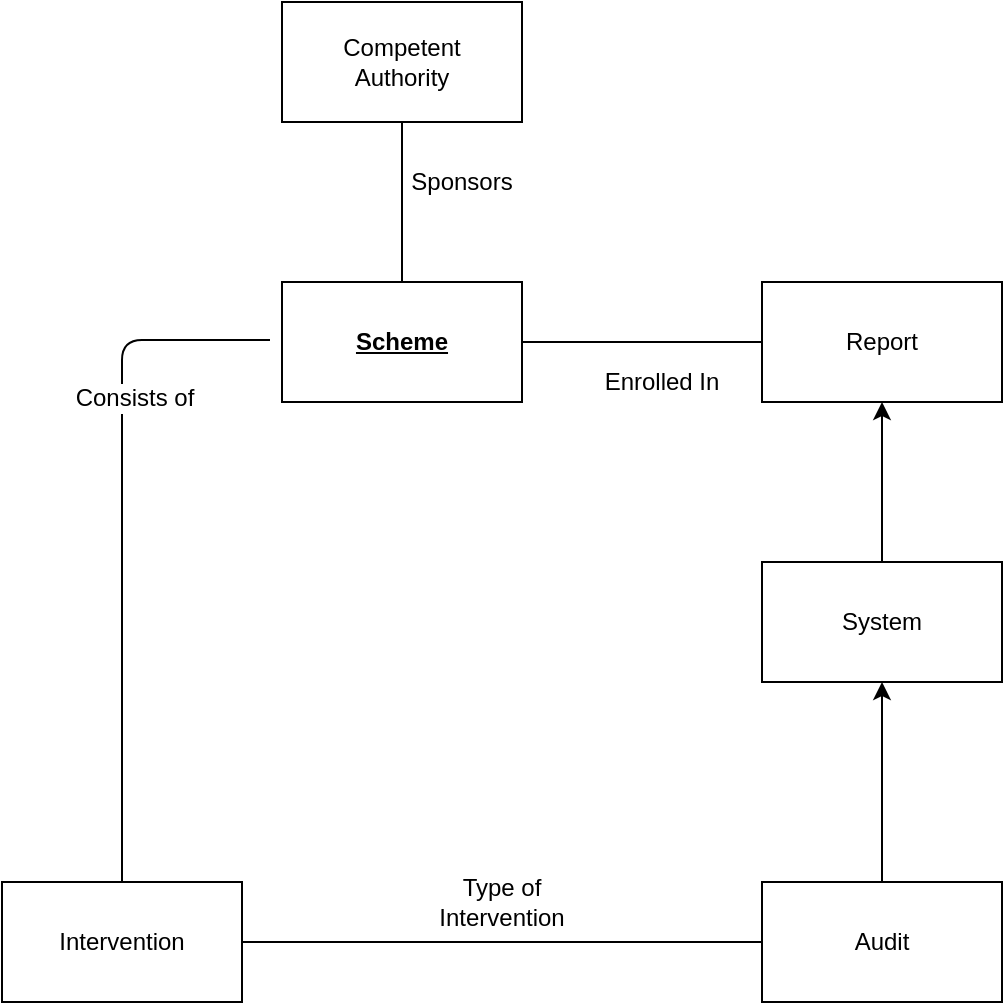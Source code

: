 <mxfile version="13.0.1" type="device"><diagram id="C5RBs43oDa-KdzZeNtuy" name="Page-1"><mxGraphModel dx="1327" dy="753" grid="1" gridSize="10" guides="1" tooltips="1" connect="1" arrows="1" fold="1" page="1" pageScale="1" pageWidth="827" pageHeight="1169" math="0" shadow="0"><root><mxCell id="WIyWlLk6GJQsqaUBKTNV-0"/><mxCell id="WIyWlLk6GJQsqaUBKTNV-1" parent="WIyWlLk6GJQsqaUBKTNV-0"/><mxCell id="8JdgNKyFn9PyIBuvd6aE-0" value="&lt;b&gt;&lt;u&gt;Scheme&lt;/u&gt;&lt;/b&gt;" style="rounded=0;whiteSpace=wrap;html=1;" parent="WIyWlLk6GJQsqaUBKTNV-1" vertex="1"><mxGeometry x="360" y="360" width="120" height="60" as="geometry"/></mxCell><mxCell id="8JdgNKyFn9PyIBuvd6aE-2" value="Intervention" style="rounded=0;whiteSpace=wrap;html=1;" parent="WIyWlLk6GJQsqaUBKTNV-1" vertex="1"><mxGeometry x="220" y="660" width="120" height="60" as="geometry"/></mxCell><mxCell id="Pu1pzdJHE1BC7NIVFddI-1" style="edgeStyle=orthogonalEdgeStyle;rounded=0;orthogonalLoop=1;jettySize=auto;html=1;exitX=0.5;exitY=0;exitDx=0;exitDy=0;entryX=0.5;entryY=1;entryDx=0;entryDy=0;" edge="1" parent="WIyWlLk6GJQsqaUBKTNV-1" source="8JdgNKyFn9PyIBuvd6aE-3" target="8JdgNKyFn9PyIBuvd6aE-4"><mxGeometry relative="1" as="geometry"/></mxCell><mxCell id="8JdgNKyFn9PyIBuvd6aE-3" value="Audit" style="rounded=0;whiteSpace=wrap;html=1;" parent="WIyWlLk6GJQsqaUBKTNV-1" vertex="1"><mxGeometry x="600" y="660" width="120" height="60" as="geometry"/></mxCell><mxCell id="Pu1pzdJHE1BC7NIVFddI-5" style="edgeStyle=orthogonalEdgeStyle;rounded=0;orthogonalLoop=1;jettySize=auto;html=1;exitX=0.5;exitY=0;exitDx=0;exitDy=0;entryX=0.5;entryY=1;entryDx=0;entryDy=0;" edge="1" parent="WIyWlLk6GJQsqaUBKTNV-1" source="8JdgNKyFn9PyIBuvd6aE-4" target="Pu1pzdJHE1BC7NIVFddI-4"><mxGeometry relative="1" as="geometry"/></mxCell><mxCell id="8JdgNKyFn9PyIBuvd6aE-4" value="System" style="rounded=0;whiteSpace=wrap;html=1;" parent="WIyWlLk6GJQsqaUBKTNV-1" vertex="1"><mxGeometry x="600" y="500" width="120" height="60" as="geometry"/></mxCell><mxCell id="8JdgNKyFn9PyIBuvd6aE-5" value="Competent&lt;br&gt;Authority" style="rounded=0;whiteSpace=wrap;html=1;" parent="WIyWlLk6GJQsqaUBKTNV-1" vertex="1"><mxGeometry x="360" y="220" width="120" height="60" as="geometry"/></mxCell><mxCell id="8JdgNKyFn9PyIBuvd6aE-19" value="" style="endArrow=none;html=1;entryX=-0.05;entryY=0.483;entryDx=0;entryDy=0;entryPerimeter=0;exitX=0.5;exitY=0;exitDx=0;exitDy=0;" parent="WIyWlLk6GJQsqaUBKTNV-1" target="8JdgNKyFn9PyIBuvd6aE-0" edge="1" source="8JdgNKyFn9PyIBuvd6aE-2"><mxGeometry width="50" height="50" relative="1" as="geometry"><mxPoint x="280" y="600" as="sourcePoint"/><mxPoint x="250" y="420" as="targetPoint"/><Array as="points"><mxPoint x="280" y="389"/></Array></mxGeometry></mxCell><mxCell id="8JdgNKyFn9PyIBuvd6aE-20" value="Consists of" style="text;html=1;align=center;verticalAlign=middle;resizable=0;points=[];labelBackgroundColor=#ffffff;" parent="8JdgNKyFn9PyIBuvd6aE-19" vertex="1" connectable="0"><mxGeometry x="0.4" y="-6" relative="1" as="geometry"><mxPoint y="-1" as="offset"/></mxGeometry></mxCell><mxCell id="8JdgNKyFn9PyIBuvd6aE-25" style="edgeStyle=none;rounded=0;orthogonalLoop=1;jettySize=auto;html=1;entryX=1;entryY=0.5;entryDx=0;entryDy=0;" parent="WIyWlLk6GJQsqaUBKTNV-1" edge="1"><mxGeometry relative="1" as="geometry"><mxPoint x="560" y="495" as="sourcePoint"/><mxPoint x="560" y="495" as="targetPoint"/></mxGeometry></mxCell><mxCell id="8JdgNKyFn9PyIBuvd6aE-26" value="" style="endArrow=none;html=1;exitX=1;exitY=0.5;exitDx=0;exitDy=0;entryX=0;entryY=0.5;entryDx=0;entryDy=0;" parent="WIyWlLk6GJQsqaUBKTNV-1" source="8JdgNKyFn9PyIBuvd6aE-2" edge="1" target="8JdgNKyFn9PyIBuvd6aE-3"><mxGeometry width="50" height="50" relative="1" as="geometry"><mxPoint x="420" y="470" as="sourcePoint"/><mxPoint x="660" y="600" as="targetPoint"/></mxGeometry></mxCell><mxCell id="8JdgNKyFn9PyIBuvd6aE-27" value="" style="endArrow=none;html=1;entryX=0;entryY=0.5;entryDx=0;entryDy=0;exitX=1;exitY=0.5;exitDx=0;exitDy=0;" parent="WIyWlLk6GJQsqaUBKTNV-1" edge="1"><mxGeometry width="50" height="50" relative="1" as="geometry"><mxPoint x="480" y="390" as="sourcePoint"/><mxPoint x="600" y="390" as="targetPoint"/></mxGeometry></mxCell><mxCell id="8JdgNKyFn9PyIBuvd6aE-29" value="Enrolled In" style="text;html=1;strokeColor=none;fillColor=none;align=center;verticalAlign=middle;whiteSpace=wrap;rounded=0;" parent="WIyWlLk6GJQsqaUBKTNV-1" vertex="1"><mxGeometry x="520" y="400" width="60" height="20" as="geometry"/></mxCell><mxCell id="8JdgNKyFn9PyIBuvd6aE-32" value="" style="endArrow=none;html=1;entryX=0.5;entryY=1;entryDx=0;entryDy=0;exitX=0.5;exitY=0;exitDx=0;exitDy=0;" parent="WIyWlLk6GJQsqaUBKTNV-1" source="8JdgNKyFn9PyIBuvd6aE-0" target="8JdgNKyFn9PyIBuvd6aE-5" edge="1"><mxGeometry width="50" height="50" relative="1" as="geometry"><mxPoint x="420" y="470" as="sourcePoint"/><mxPoint x="470" y="420" as="targetPoint"/></mxGeometry></mxCell><mxCell id="8JdgNKyFn9PyIBuvd6aE-33" value="Sponsors" style="text;html=1;strokeColor=none;fillColor=none;align=center;verticalAlign=middle;whiteSpace=wrap;rounded=0;" parent="WIyWlLk6GJQsqaUBKTNV-1" vertex="1"><mxGeometry x="430" y="300" width="40" height="20" as="geometry"/></mxCell><mxCell id="Pu1pzdJHE1BC7NIVFddI-3" value="Type of Intervention" style="text;html=1;strokeColor=none;fillColor=none;align=center;verticalAlign=middle;whiteSpace=wrap;rounded=0;" vertex="1" parent="WIyWlLk6GJQsqaUBKTNV-1"><mxGeometry x="450" y="660" width="40" height="20" as="geometry"/></mxCell><mxCell id="Pu1pzdJHE1BC7NIVFddI-4" value="Report" style="rounded=0;whiteSpace=wrap;html=1;" vertex="1" parent="WIyWlLk6GJQsqaUBKTNV-1"><mxGeometry x="600" y="360" width="120" height="60" as="geometry"/></mxCell></root></mxGraphModel></diagram></mxfile>